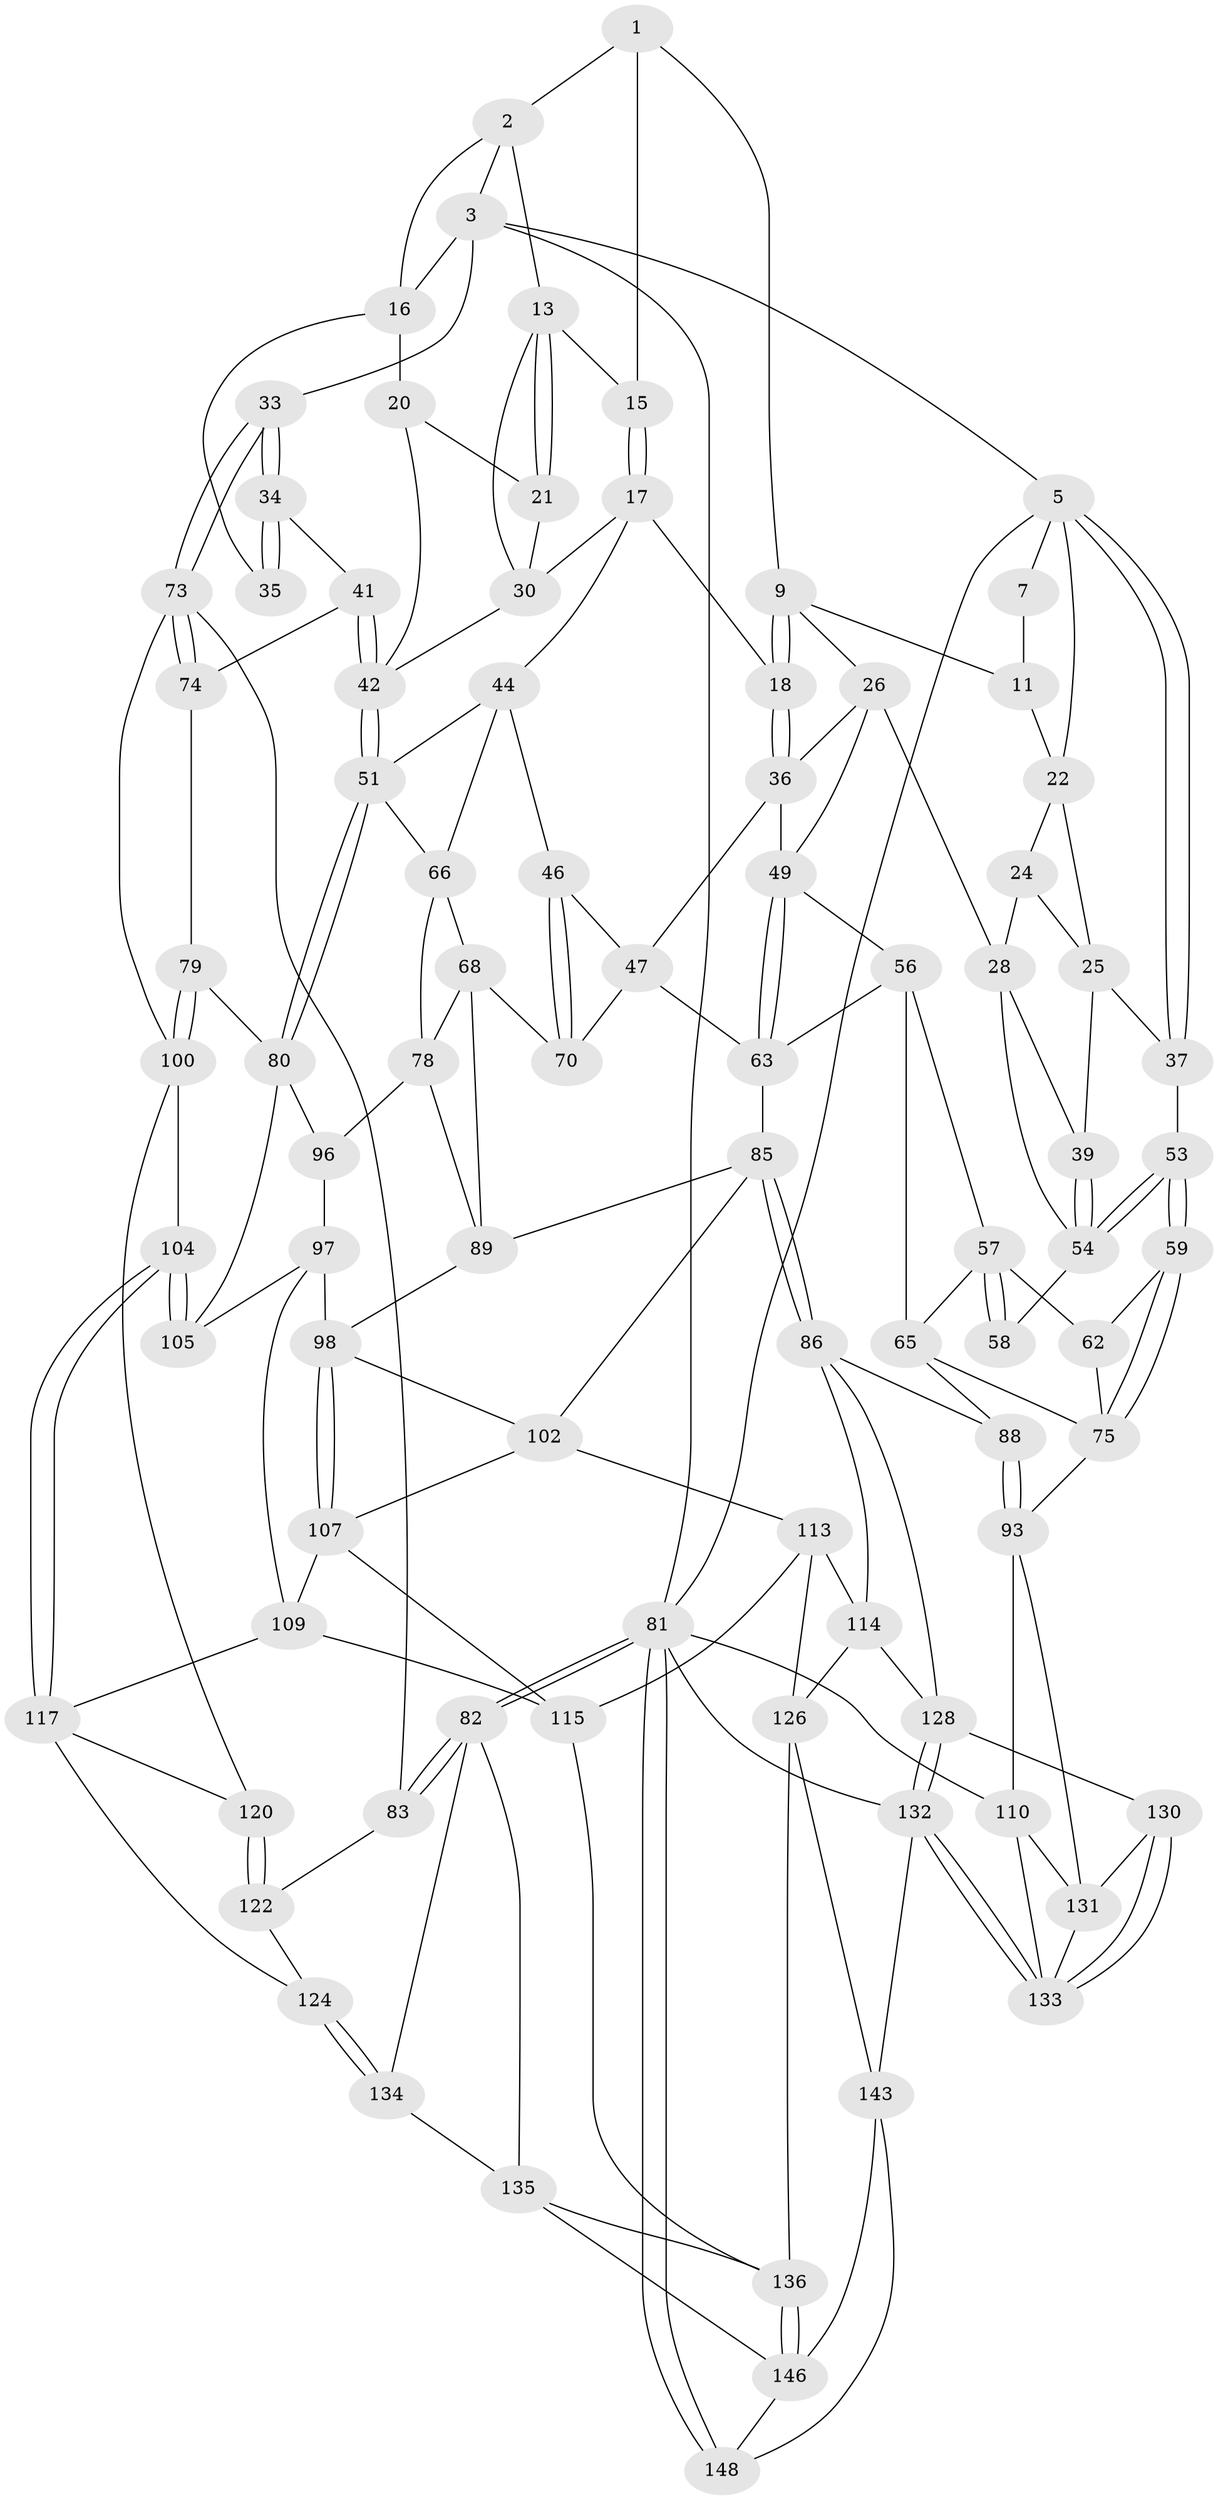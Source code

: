 // original degree distribution, {3: 0.02027027027027027, 4: 0.22297297297297297, 5: 0.5337837837837838, 6: 0.22297297297297297}
// Generated by graph-tools (version 1.1) at 2025/42/03/06/25 10:42:35]
// undirected, 88 vertices, 194 edges
graph export_dot {
graph [start="1"]
  node [color=gray90,style=filled];
  1 [pos="+0.4107447019775829+0",super="+8"];
  2 [pos="+0.5680453665766003+0",super="+12"];
  3 [pos="+0.9242465754097644+0",super="+4"];
  5 [pos="+0+0",super="+6"];
  7 [pos="+0.2717047172411837+0"];
  9 [pos="+0.3885896048841905+0",super="+10"];
  11 [pos="+0.17764427684685496+0.07833219280465108"];
  13 [pos="+0.6162626503780871+0.0660377008245396",super="+14"];
  15 [pos="+0.5171779496209975+0.0934215948202865"];
  16 [pos="+0.7489932576986906+0.09189528390055696",super="+19"];
  17 [pos="+0.4879778573417579+0.15931278300141444",super="+31"];
  18 [pos="+0.3830892061447997+0.10990517884314975"];
  20 [pos="+0.7398380851226127+0.14070449770866147"];
  21 [pos="+0.6967984501327082+0.1501261911862482"];
  22 [pos="+0.08816264795433802+0.02474810618000232",super="+23"];
  24 [pos="+0.11372969562632483+0.13547629126505936"];
  25 [pos="+0.06209530598568374+0.13394561351125178",super="+38"];
  26 [pos="+0.25231457129349905+0.17005497722188173",super="+27"];
  28 [pos="+0.16852398432681595+0.2391362263927731",super="+29"];
  30 [pos="+0.594436460785345+0.19835064838645122",super="+32"];
  33 [pos="+1+0"];
  34 [pos="+1+0",super="+40"];
  35 [pos="+0.7902751581576417+0.14270836935737619"];
  36 [pos="+0.33853374479833975+0.17138715156366577",super="+48"];
  37 [pos="+0+0"];
  39 [pos="+0.04662578892419211+0.23232505020504488"];
  41 [pos="+0.820576807062779+0.3562919384971252"];
  42 [pos="+0.7996731992794+0.36961199791975696",super="+43"];
  44 [pos="+0.542719592404418+0.2682298925329729",super="+45"];
  46 [pos="+0.49337288126304757+0.3020025892490907"];
  47 [pos="+0.3979829208607504+0.3113285743197815",super="+71"];
  49 [pos="+0.3266600681901428+0.35968271898932463",super="+50"];
  51 [pos="+0.7824234430558328+0.3922252428991532",super="+52"];
  53 [pos="+0+0.3729899234811939"];
  54 [pos="+0+0.2893766765135839",super="+55"];
  56 [pos="+0.18475235384557412+0.3479649818065236",super="+64"];
  57 [pos="+0.1433291246902023+0.36931467405828433",super="+61"];
  58 [pos="+0.10895264206071567+0.3374658198542895"];
  59 [pos="+0+0.4150808806292407",super="+60"];
  62 [pos="+0.07109655209022119+0.4027057716046738"];
  63 [pos="+0.3118528713569192+0.4246442240778105",super="+72"];
  65 [pos="+0.16778838452371914+0.46193163724410685",super="+77"];
  66 [pos="+0.7645602193682844+0.3965439034991888",super="+67"];
  68 [pos="+0.568010965239447+0.4572342949213421",super="+69"];
  70 [pos="+0.5024385658220574+0.4746803451973968"];
  73 [pos="+1+0.33202329999843383",super="+84"];
  74 [pos="+0.9588402271252198+0.3803984381121049"];
  75 [pos="+0+0.42311489713320183",super="+76"];
  78 [pos="+0.6693076505541314+0.4684819819969786",super="+91"];
  79 [pos="+0.9803249774207239+0.526439217351853"];
  80 [pos="+0.8087436426584904+0.46879043827195976",super="+95"];
  81 [pos="+1+1",super="+112"];
  82 [pos="+1+1",super="+141"];
  83 [pos="+1+0.9743079700687347"];
  85 [pos="+0.33307867362477145+0.576647890890229",super="+90"];
  86 [pos="+0.30550400650556736+0.6383300049005872",super="+87"];
  88 [pos="+0.1419811789893383+0.5866087467370483"];
  89 [pos="+0.5278858195419999+0.5317178796856193",super="+92"];
  93 [pos="+0+0.6374730306974257",super="+94"];
  96 [pos="+0.6515939768038939+0.5357184012618519"];
  97 [pos="+0.6570320978850892+0.5698870181921732",super="+106"];
  98 [pos="+0.6196873536918109+0.6029063109254433",super="+99"];
  100 [pos="+1+0.5577225387336153",super="+101"];
  102 [pos="+0.5338221718901485+0.6317026776803889",super="+103"];
  104 [pos="+0.815282627988513+0.6007259168246339"];
  105 [pos="+0.8047776802336803+0.5896707617551232"];
  107 [pos="+0.638937155052667+0.6762731956674176",super="+108"];
  109 [pos="+0.6950680019371663+0.6712762650834898",super="+119"];
  110 [pos="+0+1",super="+111"];
  113 [pos="+0.4046543351113456+0.675890235860909",super="+116"];
  114 [pos="+0.34924516724616683+0.6611854069523849",super="+127"];
  115 [pos="+0.5733048001741176+0.7382733946834514",super="+125"];
  117 [pos="+0.8261645840532377+0.619659550071276",super="+118"];
  120 [pos="+1+0.6261496666454646",super="+121"];
  122 [pos="+0.9186854757157625+0.7586954871491741",super="+123"];
  124 [pos="+0.8907589579119365+0.8277227000402693"];
  126 [pos="+0.44706596626976647+0.8905796736073817",super="+138"];
  128 [pos="+0.30331548156121885+0.8426262346498703",super="+129"];
  130 [pos="+0.20991693933401337+0.7411912790222113"];
  131 [pos="+0.1057421591143284+0.7801778594746289",super="+139"];
  132 [pos="+0.2273967731895889+0.8978131687203554",super="+145"];
  133 [pos="+0.21659867609724592+0.8914534831131968",super="+140"];
  134 [pos="+0.8778976143355315+0.841899384486826"];
  135 [pos="+0.8587545872992068+0.8526437401662357",super="+142"];
  136 [pos="+0.676557931791794+0.8997566986750171",super="+137"];
  143 [pos="+0.4484534496594739+0.9274476379459722",super="+144"];
  146 [pos="+0.7013033824198571+1",super="+147"];
  148 [pos="+0.7205158044303169+1"];
  1 -- 2;
  1 -- 9;
  1 -- 15;
  2 -- 3;
  2 -- 16;
  2 -- 13;
  3 -- 16;
  3 -- 81;
  3 -- 5;
  3 -- 33;
  5 -- 37;
  5 -- 37;
  5 -- 22;
  5 -- 7;
  5 -- 81;
  7 -- 11;
  9 -- 18;
  9 -- 18;
  9 -- 26;
  9 -- 11;
  11 -- 22;
  13 -- 21;
  13 -- 21;
  13 -- 30;
  13 -- 15;
  15 -- 17;
  15 -- 17;
  16 -- 35;
  16 -- 20;
  17 -- 18;
  17 -- 44;
  17 -- 30;
  18 -- 36;
  18 -- 36;
  20 -- 21;
  20 -- 42;
  21 -- 30;
  22 -- 25;
  22 -- 24;
  24 -- 25;
  24 -- 28;
  25 -- 37;
  25 -- 39;
  26 -- 36;
  26 -- 49;
  26 -- 28;
  28 -- 39;
  28 -- 54;
  30 -- 42;
  33 -- 34;
  33 -- 34;
  33 -- 73;
  33 -- 73;
  34 -- 35 [weight=2];
  34 -- 35;
  34 -- 41;
  36 -- 49;
  36 -- 47;
  37 -- 53;
  39 -- 54;
  39 -- 54;
  41 -- 42;
  41 -- 42;
  41 -- 74;
  42 -- 51;
  42 -- 51;
  44 -- 66;
  44 -- 46;
  44 -- 51;
  46 -- 47;
  46 -- 70;
  46 -- 70;
  47 -- 63;
  47 -- 70;
  49 -- 63;
  49 -- 63;
  49 -- 56;
  51 -- 80;
  51 -- 80;
  51 -- 66;
  53 -- 54;
  53 -- 54;
  53 -- 59;
  53 -- 59;
  54 -- 58;
  56 -- 57;
  56 -- 65;
  56 -- 63;
  57 -- 58;
  57 -- 58;
  57 -- 65;
  57 -- 62;
  59 -- 75;
  59 -- 75;
  59 -- 62;
  62 -- 75;
  63 -- 85;
  65 -- 88;
  65 -- 75;
  66 -- 78;
  66 -- 68;
  68 -- 78;
  68 -- 89;
  68 -- 70;
  73 -- 74;
  73 -- 74;
  73 -- 83;
  73 -- 100;
  74 -- 79;
  75 -- 93;
  78 -- 96;
  78 -- 89;
  79 -- 80;
  79 -- 100;
  79 -- 100;
  80 -- 105;
  80 -- 96;
  81 -- 82;
  81 -- 82;
  81 -- 148;
  81 -- 148;
  81 -- 132;
  81 -- 110;
  82 -- 83;
  82 -- 83;
  82 -- 134;
  82 -- 135;
  83 -- 122;
  85 -- 86;
  85 -- 86;
  85 -- 89;
  85 -- 102;
  86 -- 114;
  86 -- 88;
  86 -- 128;
  88 -- 93;
  88 -- 93;
  89 -- 98;
  93 -- 131;
  93 -- 110;
  96 -- 97;
  97 -- 98;
  97 -- 109;
  97 -- 105;
  98 -- 107;
  98 -- 107;
  98 -- 102;
  100 -- 104;
  100 -- 120;
  102 -- 107;
  102 -- 113;
  104 -- 105;
  104 -- 105;
  104 -- 117;
  104 -- 117;
  107 -- 109;
  107 -- 115;
  109 -- 117;
  109 -- 115;
  110 -- 133;
  110 -- 131;
  113 -- 114;
  113 -- 115;
  113 -- 126;
  114 -- 128;
  114 -- 126;
  115 -- 136;
  117 -- 124;
  117 -- 120;
  120 -- 122 [weight=2];
  120 -- 122;
  122 -- 124;
  124 -- 134;
  124 -- 134;
  126 -- 136;
  126 -- 143;
  128 -- 132;
  128 -- 132;
  128 -- 130;
  130 -- 131;
  130 -- 133;
  130 -- 133;
  131 -- 133;
  132 -- 133;
  132 -- 133;
  132 -- 143;
  134 -- 135;
  135 -- 136;
  135 -- 146;
  136 -- 146;
  136 -- 146;
  143 -- 146;
  143 -- 148;
  146 -- 148;
}
